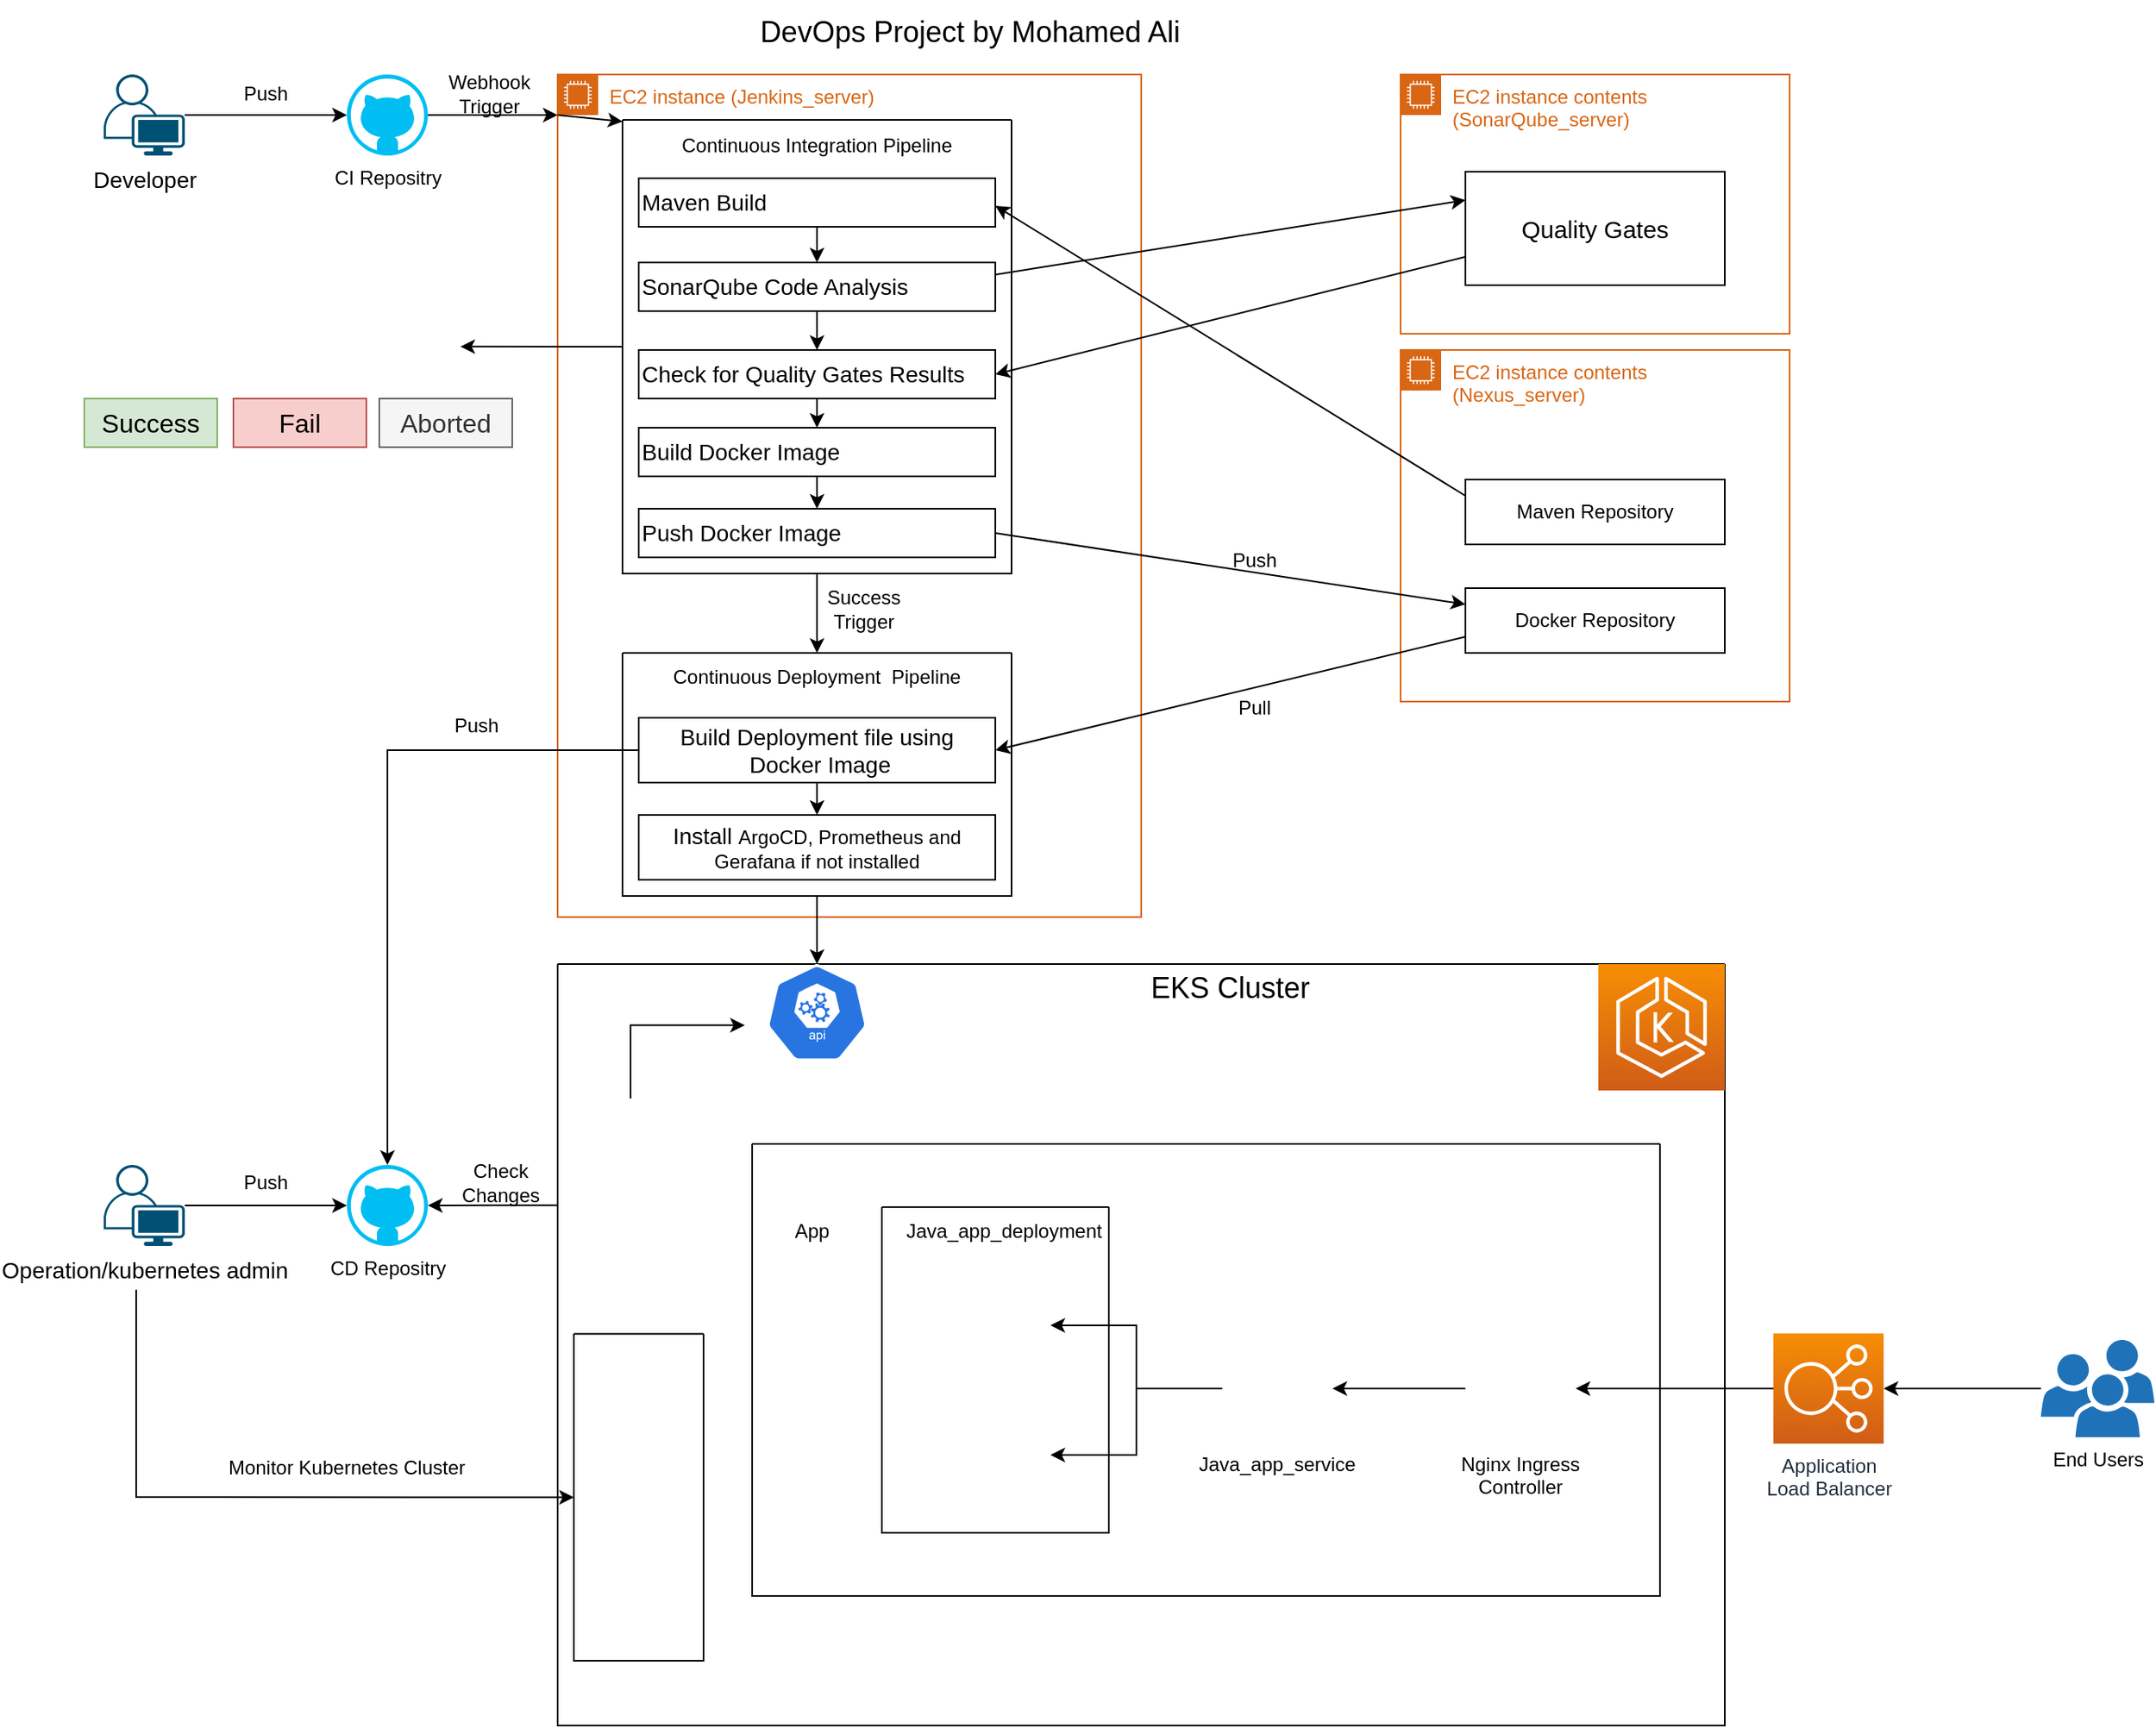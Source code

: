 <mxfile version="21.1.2" type="device">
  <diagram name="Page-1" id="OiYN7bo5j43OLvS2R680">
    <mxGraphModel dx="1036" dy="614" grid="1" gridSize="10" guides="1" tooltips="1" connect="1" arrows="1" fold="1" page="1" pageScale="1" pageWidth="850" pageHeight="1100" math="0" shadow="0">
      <root>
        <mxCell id="0" />
        <mxCell id="1" parent="0" />
        <mxCell id="YMVjEpkjYxwiIr-BXK2i-1" value="&lt;font style=&quot;font-size: 18px;&quot;&gt;DevOps Project&amp;nbsp;by Mohamed Ali&lt;/font&gt;" style="text;html=1;strokeColor=none;fillColor=none;align=center;verticalAlign=middle;whiteSpace=wrap;rounded=0;" parent="1" vertex="1">
          <mxGeometry x="439" y="14" width="351" height="40" as="geometry" />
        </mxCell>
        <mxCell id="YMVjEpkjYxwiIr-BXK2i-10" value="" style="edgeStyle=orthogonalEdgeStyle;rounded=0;orthogonalLoop=1;jettySize=auto;html=1;" parent="1" source="YMVjEpkjYxwiIr-BXK2i-3" target="YMVjEpkjYxwiIr-BXK2i-5" edge="1">
          <mxGeometry relative="1" as="geometry" />
        </mxCell>
        <mxCell id="YMVjEpkjYxwiIr-BXK2i-3" value="&lt;font style=&quot;font-size: 14px;&quot;&gt;Developer&lt;/font&gt;" style="points=[[0.35,0,0],[0.98,0.51,0],[1,0.71,0],[0.67,1,0],[0,0.795,0],[0,0.65,0]];verticalLabelPosition=bottom;sketch=0;html=1;verticalAlign=top;aspect=fixed;align=center;pointerEvents=1;shape=mxgraph.cisco19.user;fillColor=#005073;strokeColor=none;" parent="1" vertex="1">
          <mxGeometry x="80" y="60" width="50" height="50" as="geometry" />
        </mxCell>
        <mxCell id="YMVjEpkjYxwiIr-BXK2i-9" value="" style="edgeStyle=orthogonalEdgeStyle;rounded=0;orthogonalLoop=1;jettySize=auto;html=1;" parent="1" source="YMVjEpkjYxwiIr-BXK2i-4" target="YMVjEpkjYxwiIr-BXK2i-6" edge="1">
          <mxGeometry relative="1" as="geometry" />
        </mxCell>
        <mxCell id="YMVjEpkjYxwiIr-BXK2i-4" value="&lt;font style=&quot;font-size: 14px;&quot;&gt;Operation/kubernetes admin&lt;/font&gt;" style="points=[[0.35,0,0],[0.98,0.51,0],[1,0.71,0],[0.67,1,0],[0,0.795,0],[0,0.65,0]];verticalLabelPosition=bottom;sketch=0;html=1;verticalAlign=top;aspect=fixed;align=center;pointerEvents=1;shape=mxgraph.cisco19.user;fillColor=#005073;strokeColor=none;" parent="1" vertex="1">
          <mxGeometry x="80" y="733" width="50" height="50" as="geometry" />
        </mxCell>
        <mxCell id="YMVjEpkjYxwiIr-BXK2i-16" value="" style="edgeStyle=orthogonalEdgeStyle;rounded=0;orthogonalLoop=1;jettySize=auto;html=1;" parent="1" edge="1">
          <mxGeometry relative="1" as="geometry">
            <mxPoint x="280" y="85" as="sourcePoint" />
            <mxPoint x="360" y="85" as="targetPoint" />
          </mxGeometry>
        </mxCell>
        <mxCell id="YMVjEpkjYxwiIr-BXK2i-5" value="CI Repositry" style="verticalLabelPosition=bottom;html=1;verticalAlign=top;align=center;strokeColor=none;fillColor=#00BEF2;shape=mxgraph.azure.github_code;pointerEvents=1;" parent="1" vertex="1">
          <mxGeometry x="230" y="60" width="50" height="50" as="geometry" />
        </mxCell>
        <mxCell id="YMVjEpkjYxwiIr-BXK2i-6" value="CD Repositry" style="verticalLabelPosition=bottom;html=1;verticalAlign=top;align=center;strokeColor=none;fillColor=#00BEF2;shape=mxgraph.azure.github_code;pointerEvents=1;" parent="1" vertex="1">
          <mxGeometry x="230" y="733" width="50" height="50" as="geometry" />
        </mxCell>
        <mxCell id="YMVjEpkjYxwiIr-BXK2i-11" value="Push" style="text;html=1;strokeColor=none;fillColor=none;align=center;verticalAlign=middle;whiteSpace=wrap;rounded=0;" parent="1" vertex="1">
          <mxGeometry x="150" y="729" width="60" height="30" as="geometry" />
        </mxCell>
        <mxCell id="YMVjEpkjYxwiIr-BXK2i-13" value="Push" style="text;html=1;strokeColor=none;fillColor=none;align=center;verticalAlign=middle;whiteSpace=wrap;rounded=0;" parent="1" vertex="1">
          <mxGeometry x="150" y="57" width="60" height="30" as="geometry" />
        </mxCell>
        <mxCell id="YMVjEpkjYxwiIr-BXK2i-14" value="EC2 instance (Jenkins_server)" style="points=[[0,0],[0.25,0],[0.5,0],[0.75,0],[1,0],[1,0.25],[1,0.5],[1,0.75],[1,1],[0.75,1],[0.5,1],[0.25,1],[0,1],[0,0.75],[0,0.5],[0,0.25]];outlineConnect=0;gradientColor=none;html=1;whiteSpace=wrap;fontSize=12;fontStyle=0;container=1;pointerEvents=0;collapsible=0;recursiveResize=0;shape=mxgraph.aws4.group;grIcon=mxgraph.aws4.group_ec2_instance_contents;strokeColor=#D86613;fillColor=none;verticalAlign=top;align=left;spacingLeft=30;fontColor=#D86613;dashed=0;" parent="1" vertex="1">
          <mxGeometry x="360" y="60" width="360" height="520" as="geometry" />
        </mxCell>
        <mxCell id="YMVjEpkjYxwiIr-BXK2i-18" value="" style="shape=image;verticalLabelPosition=bottom;labelBackgroundColor=default;verticalAlign=top;imageAspect=0;image=https://upload.wikimedia.org/wikipedia/commons/thumb/e/e9/Jenkins_logo.svg/742px-Jenkins_logo.svg.png;aspect=fixed;" parent="YMVjEpkjYxwiIr-BXK2i-14" vertex="1">
          <mxGeometry x="302" width="58" height="80" as="geometry" />
        </mxCell>
        <mxCell id="YMVjEpkjYxwiIr-BXK2i-60" value="" style="swimlane;startSize=0;" parent="YMVjEpkjYxwiIr-BXK2i-14" vertex="1">
          <mxGeometry x="40" y="28" width="240" height="280" as="geometry" />
        </mxCell>
        <mxCell id="YMVjEpkjYxwiIr-BXK2i-61" value="Continuous Integration Pipeline" style="text;html=1;strokeColor=none;fillColor=none;align=center;verticalAlign=middle;whiteSpace=wrap;rounded=0;" parent="YMVjEpkjYxwiIr-BXK2i-60" vertex="1">
          <mxGeometry y="1" width="240" height="30" as="geometry" />
        </mxCell>
        <mxCell id="YMVjEpkjYxwiIr-BXK2i-68" value="" style="edgeStyle=orthogonalEdgeStyle;rounded=0;orthogonalLoop=1;jettySize=auto;html=1;" parent="YMVjEpkjYxwiIr-BXK2i-60" source="YMVjEpkjYxwiIr-BXK2i-65" target="YMVjEpkjYxwiIr-BXK2i-67" edge="1">
          <mxGeometry relative="1" as="geometry" />
        </mxCell>
        <mxCell id="YMVjEpkjYxwiIr-BXK2i-65" value="&lt;font style=&quot;font-size: 14px;&quot;&gt;Maven Build&lt;/font&gt;" style="rounded=0;whiteSpace=wrap;html=1;align=left;" parent="YMVjEpkjYxwiIr-BXK2i-60" vertex="1">
          <mxGeometry x="10" y="36" width="220" height="30" as="geometry" />
        </mxCell>
        <mxCell id="YMVjEpkjYxwiIr-BXK2i-64" value="" style="shape=image;verticalLabelPosition=bottom;labelBackgroundColor=default;verticalAlign=top;aspect=fixed;imageAspect=0;image=https://upload.wikimedia.org/wikipedia/commons/thumb/5/52/Apache_Maven_logo.svg/2560px-Apache_Maven_logo.svg.png;" parent="YMVjEpkjYxwiIr-BXK2i-60" vertex="1">
          <mxGeometry x="143.33" y="42" width="86.67" height="22" as="geometry" />
        </mxCell>
        <mxCell id="YMVjEpkjYxwiIr-BXK2i-67" value="&lt;font style=&quot;font-size: 14px;&quot;&gt;SonarQube Code Analysis&lt;/font&gt;" style="rounded=0;whiteSpace=wrap;html=1;align=left;" parent="YMVjEpkjYxwiIr-BXK2i-60" vertex="1">
          <mxGeometry x="10" y="88" width="220" height="30" as="geometry" />
        </mxCell>
        <mxCell id="YMVjEpkjYxwiIr-BXK2i-76" value="&lt;font style=&quot;font-size: 14px;&quot;&gt;Check for Quality Gates Results&lt;/font&gt;" style="rounded=0;whiteSpace=wrap;html=1;align=left;" parent="YMVjEpkjYxwiIr-BXK2i-60" vertex="1">
          <mxGeometry x="10" y="142" width="220" height="30" as="geometry" />
        </mxCell>
        <mxCell id="YMVjEpkjYxwiIr-BXK2i-77" value="" style="endArrow=classic;html=1;rounded=0;exitX=0.5;exitY=1;exitDx=0;exitDy=0;entryX=0.5;entryY=0;entryDx=0;entryDy=0;" parent="YMVjEpkjYxwiIr-BXK2i-60" source="YMVjEpkjYxwiIr-BXK2i-67" target="YMVjEpkjYxwiIr-BXK2i-76" edge="1">
          <mxGeometry width="50" height="50" relative="1" as="geometry">
            <mxPoint x="230" y="270" as="sourcePoint" />
            <mxPoint x="280" y="220" as="targetPoint" />
          </mxGeometry>
        </mxCell>
        <mxCell id="YMVjEpkjYxwiIr-BXK2i-78" value="&lt;font style=&quot;font-size: 14px;&quot;&gt;Build Docker Image&lt;/font&gt;" style="rounded=0;whiteSpace=wrap;html=1;align=left;" parent="YMVjEpkjYxwiIr-BXK2i-60" vertex="1">
          <mxGeometry x="10" y="190" width="220" height="30" as="geometry" />
        </mxCell>
        <mxCell id="YMVjEpkjYxwiIr-BXK2i-80" value="&lt;font style=&quot;font-size: 14px;&quot;&gt;Push Docker Image&lt;/font&gt;" style="rounded=0;whiteSpace=wrap;html=1;align=left;" parent="YMVjEpkjYxwiIr-BXK2i-60" vertex="1">
          <mxGeometry x="10" y="240" width="220" height="30" as="geometry" />
        </mxCell>
        <mxCell id="YMVjEpkjYxwiIr-BXK2i-95" value="" style="endArrow=classic;html=1;rounded=0;exitX=0.5;exitY=1;exitDx=0;exitDy=0;entryX=0.5;entryY=0;entryDx=0;entryDy=0;" parent="YMVjEpkjYxwiIr-BXK2i-60" source="YMVjEpkjYxwiIr-BXK2i-76" target="YMVjEpkjYxwiIr-BXK2i-78" edge="1">
          <mxGeometry width="50" height="50" relative="1" as="geometry">
            <mxPoint x="230" y="312" as="sourcePoint" />
            <mxPoint x="280" y="262" as="targetPoint" />
          </mxGeometry>
        </mxCell>
        <mxCell id="YMVjEpkjYxwiIr-BXK2i-96" value="" style="endArrow=classic;html=1;rounded=0;exitX=0.5;exitY=1;exitDx=0;exitDy=0;entryX=0.5;entryY=0;entryDx=0;entryDy=0;" parent="YMVjEpkjYxwiIr-BXK2i-60" source="YMVjEpkjYxwiIr-BXK2i-78" target="YMVjEpkjYxwiIr-BXK2i-80" edge="1">
          <mxGeometry width="50" height="50" relative="1" as="geometry">
            <mxPoint x="230" y="312" as="sourcePoint" />
            <mxPoint x="280" y="262" as="targetPoint" />
          </mxGeometry>
        </mxCell>
        <mxCell id="u4mqK_uS4EINg5pb3RAC-1" value="" style="shape=image;verticalLabelPosition=bottom;labelBackgroundColor=default;verticalAlign=top;aspect=fixed;imageAspect=0;image=https://upload.wikimedia.org/wikipedia/commons/thumb/4/4e/Docker_%28container_engine%29_logo.svg/1280px-Docker_%28container_engine%29_logo.svg.png;" parent="YMVjEpkjYxwiIr-BXK2i-60" vertex="1">
          <mxGeometry x="140" y="194.27" width="90" height="21.46" as="geometry" />
        </mxCell>
        <mxCell id="YMVjEpkjYxwiIr-BXK2i-63" value="" style="endArrow=classic;html=1;rounded=0;entryX=0;entryY=0;entryDx=0;entryDy=0;" parent="YMVjEpkjYxwiIr-BXK2i-14" target="YMVjEpkjYxwiIr-BXK2i-61" edge="1">
          <mxGeometry width="50" height="50" relative="1" as="geometry">
            <mxPoint y="25" as="sourcePoint" />
            <mxPoint x="280" y="270" as="targetPoint" />
          </mxGeometry>
        </mxCell>
        <mxCell id="YMVjEpkjYxwiIr-BXK2i-85" value="" style="swimlane;startSize=0;" parent="YMVjEpkjYxwiIr-BXK2i-14" vertex="1">
          <mxGeometry x="40" y="357" width="240" height="150" as="geometry" />
        </mxCell>
        <mxCell id="YMVjEpkjYxwiIr-BXK2i-86" value="Continuous Deployment&amp;nbsp; Pipeline" style="text;html=1;strokeColor=none;fillColor=none;align=center;verticalAlign=middle;whiteSpace=wrap;rounded=0;" parent="YMVjEpkjYxwiIr-BXK2i-85" vertex="1">
          <mxGeometry width="240" height="30" as="geometry" />
        </mxCell>
        <mxCell id="YMVjEpkjYxwiIr-BXK2i-87" value="&lt;font style=&quot;font-size: 14px;&quot;&gt;Build Deployment file using&lt;br&gt;&amp;nbsp;Docker Image&lt;/font&gt;" style="rounded=0;whiteSpace=wrap;html=1;align=center;" parent="YMVjEpkjYxwiIr-BXK2i-85" vertex="1">
          <mxGeometry x="10" y="40" width="220" height="40" as="geometry" />
        </mxCell>
        <mxCell id="YMVjEpkjYxwiIr-BXK2i-93" value="&lt;span style=&quot;font-size: 14px;&quot;&gt;Install&amp;nbsp;&lt;/span&gt;ArgoCD, Prometheus and Gerafana if not installed" style="rounded=0;whiteSpace=wrap;html=1;align=center;" parent="YMVjEpkjYxwiIr-BXK2i-85" vertex="1">
          <mxGeometry x="10" y="100" width="220" height="40" as="geometry" />
        </mxCell>
        <mxCell id="YMVjEpkjYxwiIr-BXK2i-94" value="" style="endArrow=classic;html=1;rounded=0;exitX=0.5;exitY=1;exitDx=0;exitDy=0;entryX=0.5;entryY=0;entryDx=0;entryDy=0;" parent="YMVjEpkjYxwiIr-BXK2i-85" source="YMVjEpkjYxwiIr-BXK2i-87" target="YMVjEpkjYxwiIr-BXK2i-93" edge="1">
          <mxGeometry width="50" height="50" relative="1" as="geometry">
            <mxPoint x="230" y="-17" as="sourcePoint" />
            <mxPoint x="280" y="-67" as="targetPoint" />
          </mxGeometry>
        </mxCell>
        <mxCell id="YMVjEpkjYxwiIr-BXK2i-102" value="" style="endArrow=classic;html=1;rounded=0;exitX=0.5;exitY=1;exitDx=0;exitDy=0;entryX=0.5;entryY=0;entryDx=0;entryDy=0;" parent="YMVjEpkjYxwiIr-BXK2i-14" source="YMVjEpkjYxwiIr-BXK2i-60" target="YMVjEpkjYxwiIr-BXK2i-86" edge="1">
          <mxGeometry width="50" height="50" relative="1" as="geometry">
            <mxPoint x="270" y="330" as="sourcePoint" />
            <mxPoint x="320" y="280" as="targetPoint" />
          </mxGeometry>
        </mxCell>
        <mxCell id="YMVjEpkjYxwiIr-BXK2i-103" value="Success&lt;br&gt;Trigger" style="text;html=1;strokeColor=none;fillColor=none;align=center;verticalAlign=middle;whiteSpace=wrap;rounded=0;" parent="YMVjEpkjYxwiIr-BXK2i-14" vertex="1">
          <mxGeometry x="159" y="315" width="60" height="30" as="geometry" />
        </mxCell>
        <mxCell id="YMVjEpkjYxwiIr-BXK2i-17" value="" style="swimlane;startSize=0;" parent="1" vertex="1">
          <mxGeometry x="360" y="609" width="720" height="470" as="geometry" />
        </mxCell>
        <mxCell id="YMVjEpkjYxwiIr-BXK2i-24" value="" style="sketch=0;points=[[0,0,0],[0.25,0,0],[0.5,0,0],[0.75,0,0],[1,0,0],[0,1,0],[0.25,1,0],[0.5,1,0],[0.75,1,0],[1,1,0],[0,0.25,0],[0,0.5,0],[0,0.75,0],[1,0.25,0],[1,0.5,0],[1,0.75,0]];outlineConnect=0;fontColor=#232F3E;gradientColor=#F78E04;gradientDirection=north;fillColor=#D05C17;strokeColor=#ffffff;dashed=0;verticalLabelPosition=bottom;verticalAlign=top;align=center;html=1;fontSize=12;fontStyle=0;aspect=fixed;shape=mxgraph.aws4.resourceIcon;resIcon=mxgraph.aws4.eks;" parent="YMVjEpkjYxwiIr-BXK2i-17" vertex="1">
          <mxGeometry x="642" width="78" height="78" as="geometry" />
        </mxCell>
        <mxCell id="YMVjEpkjYxwiIr-BXK2i-25" value="" style="shape=image;verticalLabelPosition=bottom;labelBackgroundColor=default;verticalAlign=top;aspect=fixed;imageAspect=0;image=https://cncf-branding.netlify.app/img/projects/argo/stacked/color/argo-stacked-color.png;" parent="YMVjEpkjYxwiIr-BXK2i-17" vertex="1">
          <mxGeometry y="83" width="90" height="131.83" as="geometry" />
        </mxCell>
        <mxCell id="YMVjEpkjYxwiIr-BXK2i-42" value="" style="swimlane;startSize=0;" parent="YMVjEpkjYxwiIr-BXK2i-17" vertex="1">
          <mxGeometry x="120" y="111" width="560" height="279" as="geometry" />
        </mxCell>
        <mxCell id="YMVjEpkjYxwiIr-BXK2i-43" value="" style="swimlane;startSize=0;" parent="YMVjEpkjYxwiIr-BXK2i-42" vertex="1">
          <mxGeometry x="80" y="39" width="140" height="201" as="geometry" />
        </mxCell>
        <mxCell id="YMVjEpkjYxwiIr-BXK2i-47" value="Java_app_deployment" style="text;html=1;strokeColor=none;fillColor=none;align=center;verticalAlign=middle;whiteSpace=wrap;rounded=0;" parent="YMVjEpkjYxwiIr-BXK2i-43" vertex="1">
          <mxGeometry x="11" width="129" height="30" as="geometry" />
        </mxCell>
        <mxCell id="YMVjEpkjYxwiIr-BXK2i-40" value="" style="shape=image;verticalLabelPosition=bottom;labelBackgroundColor=default;verticalAlign=top;aspect=fixed;imageAspect=0;image=https://raw.githubusercontent.com/kubernetes/community/52142f3967be91136aa7ebeafc5004a86492e41b/icons/svg/resources/labeled/pod.svg;" parent="YMVjEpkjYxwiIr-BXK2i-43" vertex="1">
          <mxGeometry x="36" y="120" width="68" height="66" as="geometry" />
        </mxCell>
        <mxCell id="YMVjEpkjYxwiIr-BXK2i-39" value="" style="shape=image;verticalLabelPosition=bottom;labelBackgroundColor=default;verticalAlign=top;aspect=fixed;imageAspect=0;image=https://raw.githubusercontent.com/kubernetes/community/52142f3967be91136aa7ebeafc5004a86492e41b/icons/svg/resources/labeled/pod.svg;" parent="YMVjEpkjYxwiIr-BXK2i-43" vertex="1">
          <mxGeometry x="36" y="40" width="68" height="66" as="geometry" />
        </mxCell>
        <mxCell id="YMVjEpkjYxwiIr-BXK2i-48" value="" style="edgeStyle=orthogonalEdgeStyle;rounded=0;orthogonalLoop=1;jettySize=auto;html=1;" parent="YMVjEpkjYxwiIr-BXK2i-42" source="YMVjEpkjYxwiIr-BXK2i-38" target="YMVjEpkjYxwiIr-BXK2i-39" edge="1">
          <mxGeometry relative="1" as="geometry" />
        </mxCell>
        <mxCell id="YMVjEpkjYxwiIr-BXK2i-38" value="Java_app_service" style="shape=image;verticalLabelPosition=bottom;labelBackgroundColor=default;verticalAlign=top;aspect=fixed;imageAspect=0;image=https://raw.githubusercontent.com/kubernetes/community/52142f3967be91136aa7ebeafc5004a86492e41b/icons/svg/resources/labeled/svc.svg;" parent="YMVjEpkjYxwiIr-BXK2i-42" vertex="1">
          <mxGeometry x="290" y="118" width="68" height="66" as="geometry" />
        </mxCell>
        <mxCell id="YMVjEpkjYxwiIr-BXK2i-49" value="" style="edgeStyle=orthogonalEdgeStyle;rounded=0;orthogonalLoop=1;jettySize=auto;html=1;startArrow=classic;startFill=1;endArrow=none;endFill=0;" parent="YMVjEpkjYxwiIr-BXK2i-42" source="YMVjEpkjYxwiIr-BXK2i-40" target="YMVjEpkjYxwiIr-BXK2i-38" edge="1">
          <mxGeometry relative="1" as="geometry" />
        </mxCell>
        <mxCell id="YMVjEpkjYxwiIr-BXK2i-53" value="" style="edgeStyle=orthogonalEdgeStyle;rounded=0;orthogonalLoop=1;jettySize=auto;html=1;" parent="YMVjEpkjYxwiIr-BXK2i-42" source="YMVjEpkjYxwiIr-BXK2i-52" target="YMVjEpkjYxwiIr-BXK2i-38" edge="1">
          <mxGeometry relative="1" as="geometry" />
        </mxCell>
        <mxCell id="YMVjEpkjYxwiIr-BXK2i-52" value="Nginx Ingress&#xa;Controller" style="shape=image;verticalLabelPosition=bottom;labelBackgroundColor=default;verticalAlign=top;aspect=fixed;imageAspect=0;image=https://raw.githubusercontent.com/kubernetes/community/52142f3967be91136aa7ebeafc5004a86492e41b/icons/svg/resources/labeled/ing.svg;" parent="YMVjEpkjYxwiIr-BXK2i-42" vertex="1">
          <mxGeometry x="440" y="118" width="68" height="66" as="geometry" />
        </mxCell>
        <mxCell id="YMVjEpkjYxwiIr-BXK2i-41" value="App" style="shape=image;verticalLabelPosition=bottom;labelBackgroundColor=default;verticalAlign=top;aspect=fixed;imageAspect=0;image=https://raw.githubusercontent.com/kubernetes/community/52142f3967be91136aa7ebeafc5004a86492e41b/icons/svg/resources/labeled/ns.svg;" parent="YMVjEpkjYxwiIr-BXK2i-17" vertex="1">
          <mxGeometry x="123" y="85" width="68" height="66" as="geometry" />
        </mxCell>
        <mxCell id="YMVjEpkjYxwiIr-BXK2i-105" value="" style="sketch=0;html=1;dashed=0;whitespace=wrap;fillColor=#2875E2;strokeColor=#ffffff;points=[[0.005,0.63,0],[0.1,0.2,0],[0.9,0.2,0],[0.5,0,0],[0.995,0.63,0],[0.72,0.99,0],[0.5,1,0],[0.28,0.99,0]];verticalLabelPosition=bottom;align=center;verticalAlign=top;shape=mxgraph.kubernetes.icon;prIcon=api" parent="YMVjEpkjYxwiIr-BXK2i-17" vertex="1">
          <mxGeometry x="115" width="90" height="60" as="geometry" />
        </mxCell>
        <mxCell id="YMVjEpkjYxwiIr-BXK2i-106" value="" style="edgeStyle=orthogonalEdgeStyle;rounded=0;orthogonalLoop=1;jettySize=auto;html=1;entryX=0.005;entryY=0.63;entryDx=0;entryDy=0;entryPerimeter=0;exitX=0.5;exitY=0;exitDx=0;exitDy=0;endSize=6;" parent="YMVjEpkjYxwiIr-BXK2i-17" source="YMVjEpkjYxwiIr-BXK2i-25" target="YMVjEpkjYxwiIr-BXK2i-105" edge="1">
          <mxGeometry relative="1" as="geometry" />
        </mxCell>
        <mxCell id="YMVjEpkjYxwiIr-BXK2i-110" value="" style="swimlane;startSize=0;" parent="YMVjEpkjYxwiIr-BXK2i-17" vertex="1">
          <mxGeometry x="10" y="228.25" width="80" height="201.75" as="geometry" />
        </mxCell>
        <mxCell id="YMVjEpkjYxwiIr-BXK2i-107" value="" style="shape=image;verticalLabelPosition=bottom;labelBackgroundColor=default;verticalAlign=top;aspect=fixed;imageAspect=0;image=https://upload.wikimedia.org/wikipedia/commons/thumb/3/38/Prometheus_software_logo.svg/2066px-Prometheus_software_logo.svg.png;" parent="YMVjEpkjYxwiIr-BXK2i-110" vertex="1">
          <mxGeometry x="6.05" y="27.75" width="67.9" height="67.25" as="geometry" />
        </mxCell>
        <mxCell id="YMVjEpkjYxwiIr-BXK2i-108" value="" style="shape=image;verticalLabelPosition=bottom;labelBackgroundColor=default;verticalAlign=top;aspect=fixed;imageAspect=0;image=https://cdn.worldvectorlogo.com/logos/grafana.svg;" parent="YMVjEpkjYxwiIr-BXK2i-110" vertex="1">
          <mxGeometry x="6.98" y="122.75" width="66.03" height="73.37" as="geometry" />
        </mxCell>
        <mxCell id="YMVjEpkjYxwiIr-BXK2i-113" value="&lt;font style=&quot;font-size: 18px;&quot;&gt;EKS Cluster&lt;/font&gt;" style="text;html=1;strokeColor=none;fillColor=none;align=center;verticalAlign=middle;whiteSpace=wrap;rounded=0;" parent="YMVjEpkjYxwiIr-BXK2i-17" vertex="1">
          <mxGeometry x="360" width="110" height="30" as="geometry" />
        </mxCell>
        <mxCell id="YMVjEpkjYxwiIr-BXK2i-19" value="EC2 instance contents (SonarQube_server)" style="points=[[0,0],[0.25,0],[0.5,0],[0.75,0],[1,0],[1,0.25],[1,0.5],[1,0.75],[1,1],[0.75,1],[0.5,1],[0.25,1],[0,1],[0,0.75],[0,0.5],[0,0.25]];outlineConnect=0;gradientColor=none;html=1;whiteSpace=wrap;fontSize=12;fontStyle=0;container=1;pointerEvents=0;collapsible=0;recursiveResize=0;shape=mxgraph.aws4.group;grIcon=mxgraph.aws4.group_ec2_instance_contents;strokeColor=#D86613;fillColor=none;verticalAlign=top;align=left;spacingLeft=30;fontColor=#D86613;dashed=0;" parent="1" vertex="1">
          <mxGeometry x="880" y="60" width="240" height="160" as="geometry" />
        </mxCell>
        <mxCell id="YMVjEpkjYxwiIr-BXK2i-21" value="" style="shape=image;verticalLabelPosition=bottom;labelBackgroundColor=default;verticalAlign=top;aspect=fixed;imageAspect=0;image=https://www.svgrepo.com/show/354365/sonarqube.svg;clipPath=inset(33.33% 0.67% 33.33% 0%);" parent="YMVjEpkjYxwiIr-BXK2i-19" vertex="1">
          <mxGeometry x="160" width="79.4" height="26.64" as="geometry" />
        </mxCell>
        <mxCell id="YMVjEpkjYxwiIr-BXK2i-69" value="&lt;font style=&quot;font-size: 15px;&quot;&gt;Quality Gates&lt;/font&gt;" style="rounded=0;whiteSpace=wrap;html=1;" parent="YMVjEpkjYxwiIr-BXK2i-19" vertex="1">
          <mxGeometry x="40" y="60" width="160" height="70" as="geometry" />
        </mxCell>
        <mxCell id="YMVjEpkjYxwiIr-BXK2i-20" value="EC2 instance contents&lt;br&gt;(Nexus_server)" style="points=[[0,0],[0.25,0],[0.5,0],[0.75,0],[1,0],[1,0.25],[1,0.5],[1,0.75],[1,1],[0.75,1],[0.5,1],[0.25,1],[0,1],[0,0.75],[0,0.5],[0,0.25]];outlineConnect=0;gradientColor=none;html=1;whiteSpace=wrap;fontSize=12;fontStyle=0;container=1;pointerEvents=0;collapsible=0;recursiveResize=0;shape=mxgraph.aws4.group;grIcon=mxgraph.aws4.group_ec2_instance_contents;strokeColor=#D86613;fillColor=none;verticalAlign=top;align=left;spacingLeft=30;fontColor=#D86613;dashed=0;" parent="1" vertex="1">
          <mxGeometry x="880" y="230" width="240" height="217" as="geometry" />
        </mxCell>
        <mxCell id="YMVjEpkjYxwiIr-BXK2i-22" value="" style="shape=image;verticalLabelPosition=bottom;labelBackgroundColor=default;verticalAlign=top;aspect=fixed;imageAspect=0;image=https://assets-global.website-files.com/5f10ed4c0ebf7221fb5661a5/5f2af61146c55b6e172fa5b3_NexusRepo_Icon.png;" parent="YMVjEpkjYxwiIr-BXK2i-20" vertex="1">
          <mxGeometry x="180" width="60" height="60" as="geometry" />
        </mxCell>
        <mxCell id="YMVjEpkjYxwiIr-BXK2i-23" value="Maven Repository" style="rounded=0;whiteSpace=wrap;html=1;" parent="YMVjEpkjYxwiIr-BXK2i-20" vertex="1">
          <mxGeometry x="40" y="80" width="160" height="40" as="geometry" />
        </mxCell>
        <mxCell id="YMVjEpkjYxwiIr-BXK2i-58" value="Docker Repository" style="rounded=0;whiteSpace=wrap;html=1;" parent="YMVjEpkjYxwiIr-BXK2i-20" vertex="1">
          <mxGeometry x="40" y="147" width="160" height="40" as="geometry" />
        </mxCell>
        <mxCell id="YMVjEpkjYxwiIr-BXK2i-26" value="" style="edgeStyle=orthogonalEdgeStyle;rounded=0;orthogonalLoop=1;jettySize=auto;html=1;" parent="1" source="YMVjEpkjYxwiIr-BXK2i-25" target="YMVjEpkjYxwiIr-BXK2i-6" edge="1">
          <mxGeometry relative="1" as="geometry" />
        </mxCell>
        <mxCell id="YMVjEpkjYxwiIr-BXK2i-27" value="Check Changes" style="text;html=1;strokeColor=none;fillColor=none;align=center;verticalAlign=middle;whiteSpace=wrap;rounded=0;" parent="1" vertex="1">
          <mxGeometry x="295" y="729" width="60" height="30" as="geometry" />
        </mxCell>
        <mxCell id="YMVjEpkjYxwiIr-BXK2i-55" value="" style="edgeStyle=orthogonalEdgeStyle;rounded=0;orthogonalLoop=1;jettySize=auto;html=1;entryX=1;entryY=0.5;entryDx=0;entryDy=0;" parent="1" source="YMVjEpkjYxwiIr-BXK2i-56" target="YMVjEpkjYxwiIr-BXK2i-52" edge="1">
          <mxGeometry relative="1" as="geometry">
            <mxPoint x="230" y="889.0" as="targetPoint" />
          </mxGeometry>
        </mxCell>
        <mxCell id="YMVjEpkjYxwiIr-BXK2i-51" value="End Users&lt;br&gt;" style="sketch=0;pointerEvents=1;shadow=0;dashed=0;html=1;strokeColor=none;labelPosition=center;verticalLabelPosition=bottom;verticalAlign=top;outlineConnect=0;align=center;shape=mxgraph.office.users.users;fillColor=#2072B8;" parent="1" vertex="1">
          <mxGeometry x="1275" y="841" width="70" height="60" as="geometry" />
        </mxCell>
        <mxCell id="YMVjEpkjYxwiIr-BXK2i-57" value="" style="edgeStyle=orthogonalEdgeStyle;rounded=0;orthogonalLoop=1;jettySize=auto;html=1;entryX=1;entryY=0.5;entryDx=0;entryDy=0;entryPerimeter=0;" parent="1" source="YMVjEpkjYxwiIr-BXK2i-51" target="YMVjEpkjYxwiIr-BXK2i-56" edge="1">
          <mxGeometry relative="1" as="geometry">
            <mxPoint x="148" y="882" as="sourcePoint" />
            <mxPoint x="560" y="882" as="targetPoint" />
          </mxGeometry>
        </mxCell>
        <mxCell id="YMVjEpkjYxwiIr-BXK2i-56" value="Application&lt;br&gt;Load Balancer" style="sketch=0;points=[[0,0,0],[0.25,0,0],[0.5,0,0],[0.75,0,0],[1,0,0],[0,1,0],[0.25,1,0],[0.5,1,0],[0.75,1,0],[1,1,0],[0,0.25,0],[0,0.5,0],[0,0.75,0],[1,0.25,0],[1,0.5,0],[1,0.75,0]];outlineConnect=0;fontColor=#232F3E;gradientColor=#F78E04;gradientDirection=north;fillColor=#D05C17;strokeColor=#ffffff;dashed=0;verticalLabelPosition=bottom;verticalAlign=top;align=center;html=1;fontSize=12;fontStyle=0;aspect=fixed;shape=mxgraph.aws4.resourceIcon;resIcon=mxgraph.aws4.elastic_load_balancing;" parent="1" vertex="1">
          <mxGeometry x="1110" y="837" width="68" height="68" as="geometry" />
        </mxCell>
        <mxCell id="YMVjEpkjYxwiIr-BXK2i-59" value="Webhook Trigger" style="text;html=1;strokeColor=none;fillColor=none;align=center;verticalAlign=middle;whiteSpace=wrap;rounded=0;" parent="1" vertex="1">
          <mxGeometry x="288" y="57" width="60" height="30" as="geometry" />
        </mxCell>
        <mxCell id="YMVjEpkjYxwiIr-BXK2i-72" value="" style="endArrow=classic;html=1;rounded=0;exitX=1;exitY=0.25;exitDx=0;exitDy=0;entryX=0;entryY=0.25;entryDx=0;entryDy=0;" parent="1" source="YMVjEpkjYxwiIr-BXK2i-67" target="YMVjEpkjYxwiIr-BXK2i-69" edge="1">
          <mxGeometry width="50" height="50" relative="1" as="geometry">
            <mxPoint x="630" y="370" as="sourcePoint" />
            <mxPoint x="680" y="320" as="targetPoint" />
          </mxGeometry>
        </mxCell>
        <mxCell id="YMVjEpkjYxwiIr-BXK2i-73" value="" style="endArrow=classic;html=1;rounded=0;exitX=0;exitY=0.75;exitDx=0;exitDy=0;entryX=1;entryY=0.5;entryDx=0;entryDy=0;" parent="1" source="YMVjEpkjYxwiIr-BXK2i-69" target="YMVjEpkjYxwiIr-BXK2i-76" edge="1">
          <mxGeometry width="50" height="50" relative="1" as="geometry">
            <mxPoint x="630" y="370" as="sourcePoint" />
            <mxPoint x="680" y="320" as="targetPoint" />
          </mxGeometry>
        </mxCell>
        <mxCell id="YMVjEpkjYxwiIr-BXK2i-81" value="" style="endArrow=classic;html=1;rounded=0;exitX=0;exitY=0.25;exitDx=0;exitDy=0;entryX=1;entryY=0.5;entryDx=0;entryDy=0;" parent="1" source="YMVjEpkjYxwiIr-BXK2i-23" target="YMVjEpkjYxwiIr-BXK2i-64" edge="1">
          <mxGeometry width="50" height="50" relative="1" as="geometry">
            <mxPoint x="630" y="370" as="sourcePoint" />
            <mxPoint x="630" y="150" as="targetPoint" />
          </mxGeometry>
        </mxCell>
        <mxCell id="YMVjEpkjYxwiIr-BXK2i-82" value="" style="endArrow=classic;html=1;rounded=0;exitX=1;exitY=0.5;exitDx=0;exitDy=0;entryX=0;entryY=0.25;entryDx=0;entryDy=0;" parent="1" source="YMVjEpkjYxwiIr-BXK2i-80" target="YMVjEpkjYxwiIr-BXK2i-58" edge="1">
          <mxGeometry width="50" height="50" relative="1" as="geometry">
            <mxPoint x="630" y="370" as="sourcePoint" />
            <mxPoint x="680" y="320" as="targetPoint" />
          </mxGeometry>
        </mxCell>
        <mxCell id="YMVjEpkjYxwiIr-BXK2i-88" value="" style="endArrow=classic;html=1;rounded=0;exitX=0;exitY=0.75;exitDx=0;exitDy=0;entryX=1;entryY=0.5;entryDx=0;entryDy=0;" parent="1" source="YMVjEpkjYxwiIr-BXK2i-58" target="YMVjEpkjYxwiIr-BXK2i-87" edge="1">
          <mxGeometry width="50" height="50" relative="1" as="geometry">
            <mxPoint x="630" y="390" as="sourcePoint" />
            <mxPoint x="680" y="340" as="targetPoint" />
          </mxGeometry>
        </mxCell>
        <mxCell id="YMVjEpkjYxwiIr-BXK2i-89" value="Push" style="text;html=1;strokeColor=none;fillColor=none;align=center;verticalAlign=middle;whiteSpace=wrap;rounded=0;" parent="1" vertex="1">
          <mxGeometry x="760" y="345" width="60" height="30" as="geometry" />
        </mxCell>
        <mxCell id="YMVjEpkjYxwiIr-BXK2i-92" value="Pull" style="text;html=1;strokeColor=none;fillColor=none;align=center;verticalAlign=middle;whiteSpace=wrap;rounded=0;" parent="1" vertex="1">
          <mxGeometry x="760" y="436" width="60" height="30" as="geometry" />
        </mxCell>
        <mxCell id="YMVjEpkjYxwiIr-BXK2i-97" value="" style="shape=image;verticalLabelPosition=bottom;labelBackgroundColor=default;verticalAlign=top;aspect=fixed;imageAspect=0;image=https://upload.wikimedia.org/wikipedia/commons/thumb/b/b9/Slack_Technologies_Logo.svg/1280px-Slack_Technologies_Logo.svg.png;fontSize=14;" parent="1" vertex="1">
          <mxGeometry x="80" y="200" width="220" height="55.85" as="geometry" />
        </mxCell>
        <mxCell id="YMVjEpkjYxwiIr-BXK2i-98" value="&lt;font style=&quot;font-size: 16px;&quot;&gt;Success&lt;/font&gt;" style="text;html=1;align=center;verticalAlign=middle;whiteSpace=wrap;rounded=0;fillColor=#d5e8d4;strokeColor=#82b366;" parent="1" vertex="1">
          <mxGeometry x="68" y="260" width="82" height="30" as="geometry" />
        </mxCell>
        <mxCell id="YMVjEpkjYxwiIr-BXK2i-99" value="&lt;font style=&quot;font-size: 16px;&quot;&gt;Fail&lt;/font&gt;" style="text;html=1;align=center;verticalAlign=middle;whiteSpace=wrap;rounded=0;fillColor=#f8cecc;strokeColor=#b85450;" parent="1" vertex="1">
          <mxGeometry x="160" y="260" width="82" height="30" as="geometry" />
        </mxCell>
        <mxCell id="YMVjEpkjYxwiIr-BXK2i-100" value="&lt;font style=&quot;font-size: 16px;&quot;&gt;Aborted&lt;/font&gt;" style="text;html=1;align=center;verticalAlign=middle;whiteSpace=wrap;rounded=0;fillColor=#f5f5f5;strokeColor=#666666;fontColor=#333333;" parent="1" vertex="1">
          <mxGeometry x="250" y="260" width="82" height="30" as="geometry" />
        </mxCell>
        <mxCell id="YMVjEpkjYxwiIr-BXK2i-101" value="" style="endArrow=none;html=1;rounded=0;exitX=1;exitY=0.5;exitDx=0;exitDy=0;entryX=0;entryY=0.5;entryDx=0;entryDy=0;endFill=0;startArrow=classic;startFill=1;" parent="1" source="YMVjEpkjYxwiIr-BXK2i-97" target="YMVjEpkjYxwiIr-BXK2i-60" edge="1">
          <mxGeometry width="50" height="50" relative="1" as="geometry">
            <mxPoint x="630" y="390" as="sourcePoint" />
            <mxPoint x="680" y="340" as="targetPoint" />
          </mxGeometry>
        </mxCell>
        <mxCell id="YMVjEpkjYxwiIr-BXK2i-104" value="" style="endArrow=classic;html=1;rounded=0;exitX=0.5;exitY=1;exitDx=0;exitDy=0;entryX=0.5;entryY=0;entryDx=0;entryDy=0;entryPerimeter=0;" parent="1" source="YMVjEpkjYxwiIr-BXK2i-85" target="YMVjEpkjYxwiIr-BXK2i-105" edge="1">
          <mxGeometry width="50" height="50" relative="1" as="geometry">
            <mxPoint x="630" y="630" as="sourcePoint" />
            <mxPoint x="680" y="580" as="targetPoint" />
          </mxGeometry>
        </mxCell>
        <mxCell id="YMVjEpkjYxwiIr-BXK2i-109" value="" style="endArrow=classic;html=1;rounded=0;exitX=0;exitY=0.5;exitDx=0;exitDy=0;entryX=0.5;entryY=0;entryDx=0;entryDy=0;entryPerimeter=0;" parent="1" source="YMVjEpkjYxwiIr-BXK2i-87" target="YMVjEpkjYxwiIr-BXK2i-6" edge="1">
          <mxGeometry width="50" height="50" relative="1" as="geometry">
            <mxPoint x="550" y="640" as="sourcePoint" />
            <mxPoint x="600" y="590" as="targetPoint" />
            <Array as="points">
              <mxPoint x="255" y="477" />
            </Array>
          </mxGeometry>
        </mxCell>
        <mxCell id="YMVjEpkjYxwiIr-BXK2i-111" value="" style="endArrow=classic;html=1;rounded=0;entryX=0;entryY=0.5;entryDx=0;entryDy=0;" parent="1" target="YMVjEpkjYxwiIr-BXK2i-110" edge="1">
          <mxGeometry width="50" height="50" relative="1" as="geometry">
            <mxPoint x="100" y="810" as="sourcePoint" />
            <mxPoint x="590" y="720" as="targetPoint" />
            <Array as="points">
              <mxPoint x="100" y="938" />
            </Array>
          </mxGeometry>
        </mxCell>
        <mxCell id="YMVjEpkjYxwiIr-BXK2i-114" value="Monitor Kubernetes Cluster" style="text;html=1;strokeColor=none;fillColor=none;align=center;verticalAlign=middle;whiteSpace=wrap;rounded=0;" parent="1" vertex="1">
          <mxGeometry x="150" y="905" width="160" height="30" as="geometry" />
        </mxCell>
        <mxCell id="YMVjEpkjYxwiIr-BXK2i-116" value="Push" style="text;html=1;strokeColor=none;fillColor=none;align=center;verticalAlign=middle;whiteSpace=wrap;rounded=0;" parent="1" vertex="1">
          <mxGeometry x="280" y="447" width="60" height="30" as="geometry" />
        </mxCell>
      </root>
    </mxGraphModel>
  </diagram>
</mxfile>

